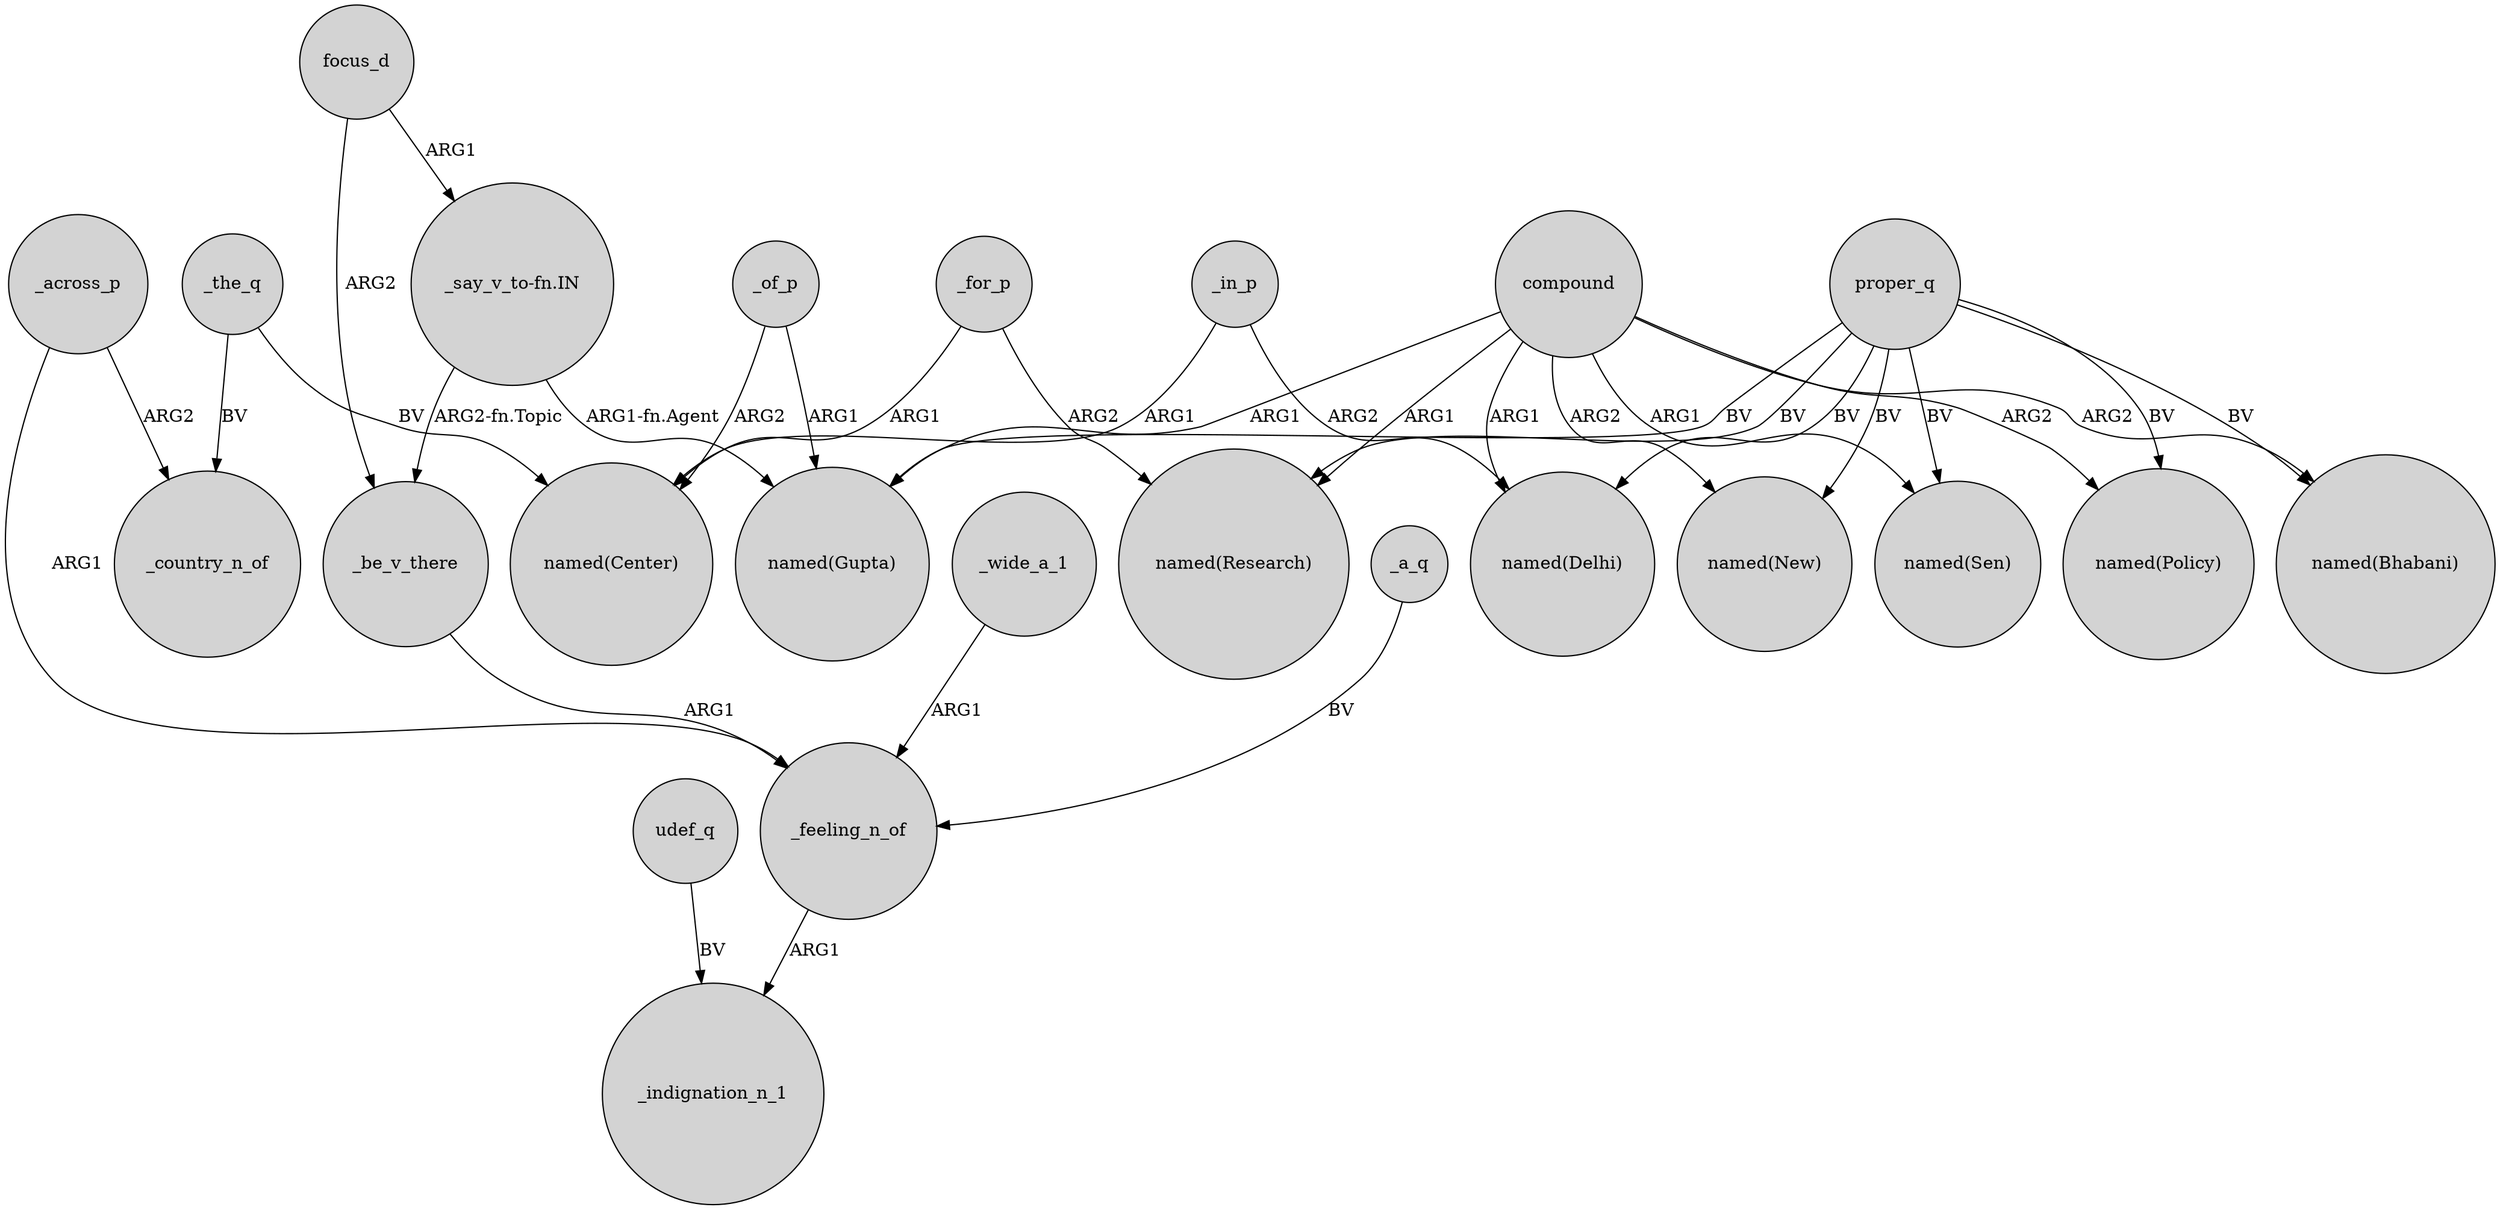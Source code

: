 digraph {
	node [shape=circle style=filled]
	_of_p -> "named(Center)" [label=ARG2]
	_across_p -> _country_n_of [label=ARG2]
	compound -> "named(New)" [label=ARG2]
	udef_q -> _indignation_n_1 [label=BV]
	proper_q -> "named(Gupta)" [label=BV]
	proper_q -> "named(Bhabani)" [label=BV]
	proper_q -> "named(New)" [label=BV]
	_wide_a_1 -> _feeling_n_of [label=ARG1]
	_across_p -> _feeling_n_of [label=ARG1]
	compound -> "named(Gupta)" [label=ARG1]
	proper_q -> "named(Policy)" [label=BV]
	compound -> "named(Bhabani)" [label=ARG2]
	_in_p -> "named(Delhi)" [label=ARG2]
	compound -> "named(Delhi)" [label=ARG1]
	"_say_v_to-fn.IN" -> "named(Gupta)" [label="ARG1-fn.Agent"]
	_be_v_there -> _feeling_n_of [label=ARG1]
	_a_q -> _feeling_n_of [label=BV]
	_for_p -> "named(Research)" [label=ARG2]
	compound -> "named(Sen)" [label=ARG1]
	_the_q -> _country_n_of [label=BV]
	proper_q -> "named(Delhi)" [label=BV]
	_feeling_n_of -> _indignation_n_1 [label=ARG1]
	_the_q -> "named(Center)" [label=BV]
	"_say_v_to-fn.IN" -> _be_v_there [label="ARG2-fn.Topic"]
	proper_q -> "named(Research)" [label=BV]
	compound -> "named(Research)" [label=ARG1]
	compound -> "named(Policy)" [label=ARG2]
	_of_p -> "named(Gupta)" [label=ARG1]
	_for_p -> "named(Center)" [label=ARG1]
	proper_q -> "named(Sen)" [label=BV]
	_in_p -> "named(Center)" [label=ARG1]
	focus_d -> _be_v_there [label=ARG2]
	focus_d -> "_say_v_to-fn.IN" [label=ARG1]
}
